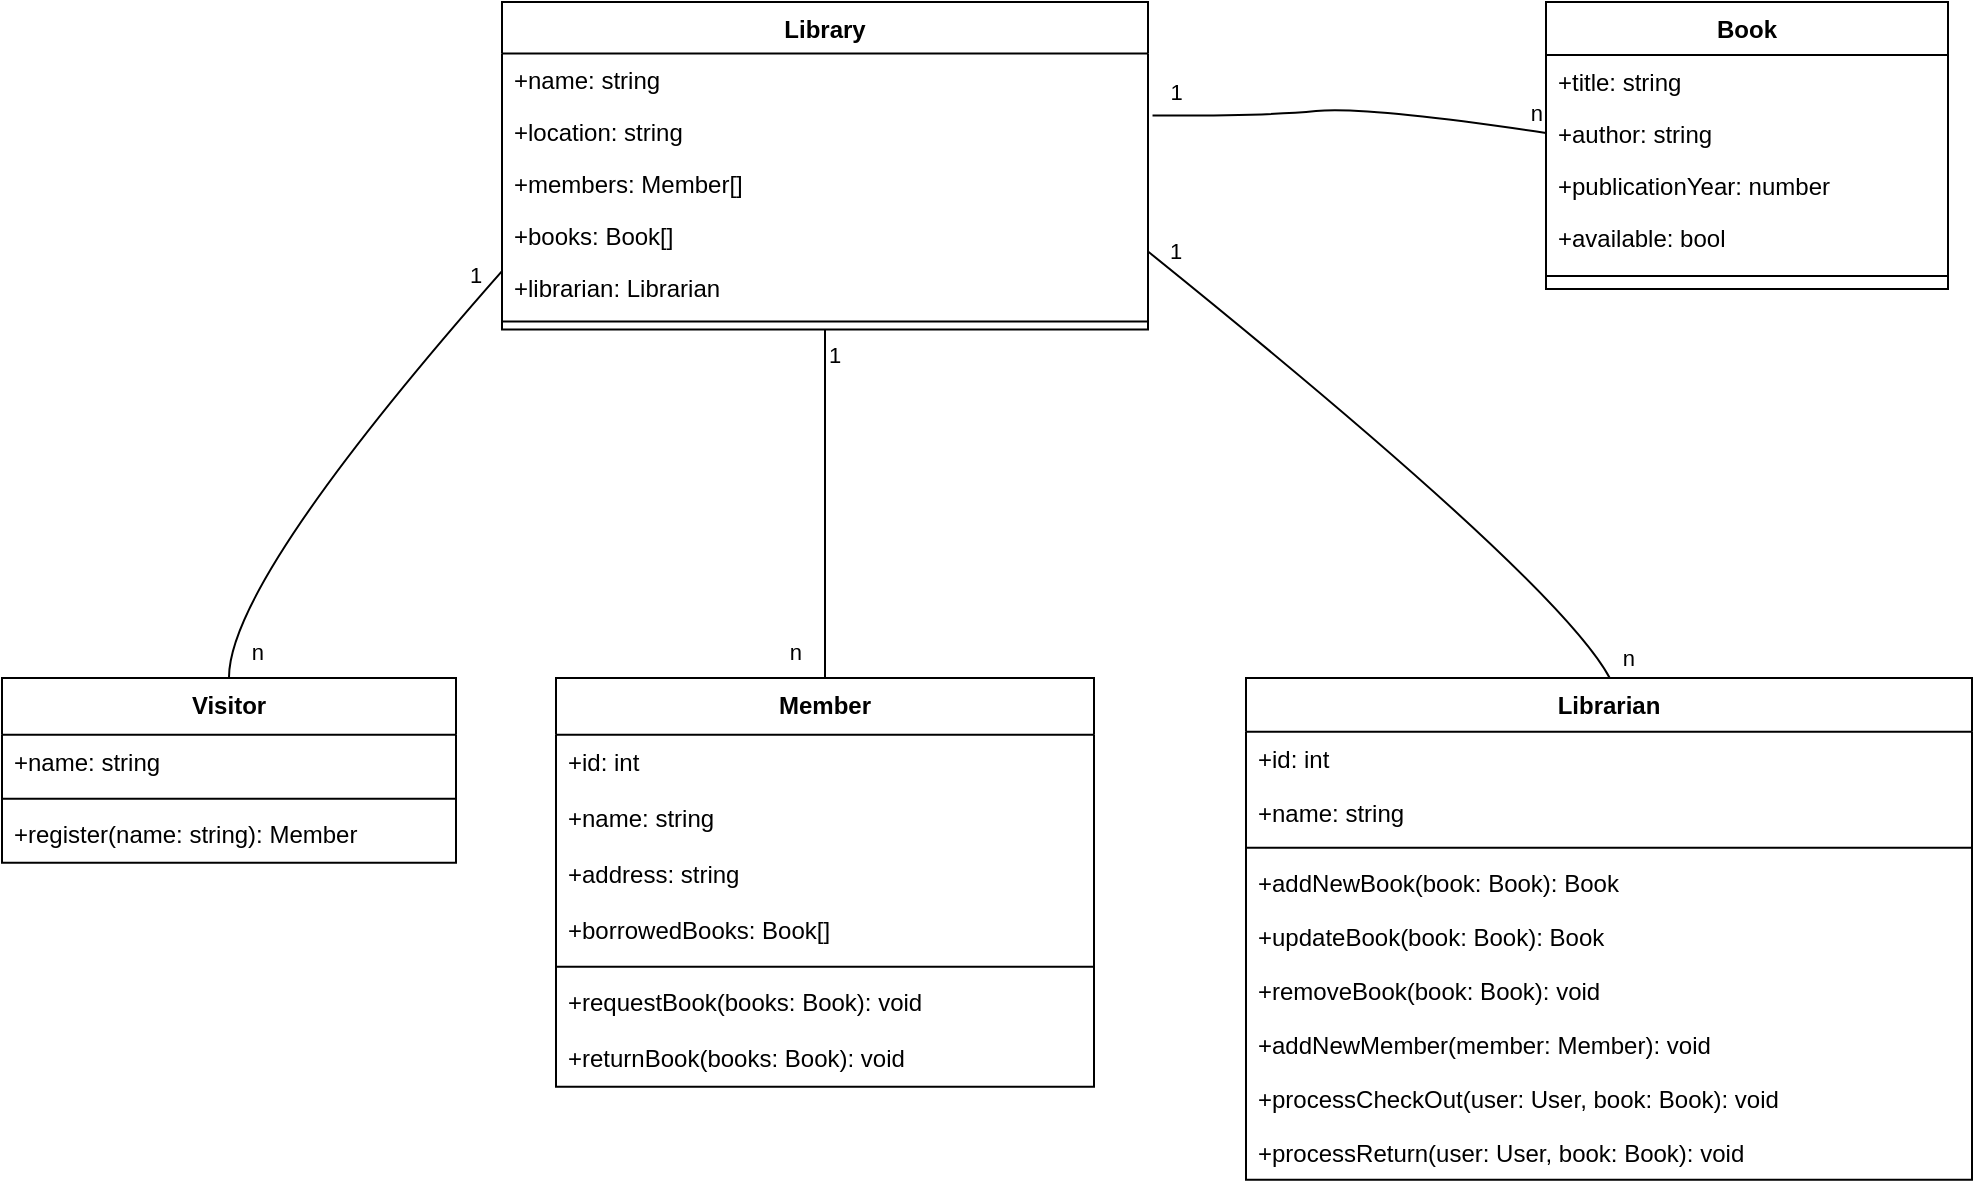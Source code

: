 <mxfile version="21.6.6" type="device">
  <diagram name="Page-1" id="HVxOONhlEIGFgf3GUXc8">
    <mxGraphModel dx="934" dy="1326" grid="1" gridSize="10" guides="1" tooltips="1" connect="1" arrows="1" fold="1" page="1" pageScale="1" pageWidth="827" pageHeight="1169" math="0" shadow="0">
      <root>
        <mxCell id="0" />
        <mxCell id="1" parent="0" />
        <mxCell id="2" value="Library" style="swimlane;fontStyle=1;align=center;verticalAlign=top;childLayout=stackLayout;horizontal=1;startSize=25.7;horizontalStack=0;resizeParent=1;resizeParentMax=0;resizeLast=0;collapsible=0;marginBottom=0;" parent="1" vertex="1">
          <mxGeometry x="258" y="8" width="323" height="163.7" as="geometry" />
        </mxCell>
        <mxCell id="3" value="+name: string" style="text;strokeColor=none;fillColor=none;align=left;verticalAlign=top;spacingLeft=4;spacingRight=4;overflow=hidden;rotatable=0;points=[[0,0.5],[1,0.5]];portConstraint=eastwest;" parent="2" vertex="1">
          <mxGeometry y="25.7" width="323" height="26" as="geometry" />
        </mxCell>
        <mxCell id="4" value="+location: string" style="text;strokeColor=none;fillColor=none;align=left;verticalAlign=top;spacingLeft=4;spacingRight=4;overflow=hidden;rotatable=0;points=[[0,0.5],[1,0.5]];portConstraint=eastwest;" parent="2" vertex="1">
          <mxGeometry y="51.7" width="323" height="26" as="geometry" />
        </mxCell>
        <mxCell id="Ira-WNJIvOS8Dviq5nZ5-63" value="+members: Member[]" style="text;strokeColor=none;fillColor=none;align=left;verticalAlign=top;spacingLeft=4;spacingRight=4;overflow=hidden;rotatable=0;points=[[0,0.5],[1,0.5]];portConstraint=eastwest;" vertex="1" parent="2">
          <mxGeometry y="77.7" width="323" height="26" as="geometry" />
        </mxCell>
        <mxCell id="Ira-WNJIvOS8Dviq5nZ5-49" value="+books: Book[]" style="text;strokeColor=none;fillColor=none;align=left;verticalAlign=top;spacingLeft=4;spacingRight=4;overflow=hidden;rotatable=0;points=[[0,0.5],[1,0.5]];portConstraint=eastwest;" vertex="1" parent="2">
          <mxGeometry y="103.7" width="323" height="26" as="geometry" />
        </mxCell>
        <mxCell id="Ira-WNJIvOS8Dviq5nZ5-64" value="+librarian: Librarian" style="text;strokeColor=none;fillColor=none;align=left;verticalAlign=top;spacingLeft=4;spacingRight=4;overflow=hidden;rotatable=0;points=[[0,0.5],[1,0.5]];portConstraint=eastwest;" vertex="1" parent="2">
          <mxGeometry y="129.7" width="323" height="26" as="geometry" />
        </mxCell>
        <mxCell id="5" style="line;strokeWidth=1;fillColor=none;align=left;verticalAlign=middle;spacingTop=-1;spacingLeft=3;spacingRight=3;rotatable=0;labelPosition=right;points=[];portConstraint=eastwest;strokeColor=inherit;" parent="2" vertex="1">
          <mxGeometry y="155.7" width="323" height="8" as="geometry" />
        </mxCell>
        <mxCell id="13" value="Visitor" style="swimlane;fontStyle=1;align=center;verticalAlign=top;childLayout=stackLayout;horizontal=1;startSize=28.4;horizontalStack=0;resizeParent=1;resizeParentMax=0;resizeLast=0;collapsible=0;marginBottom=0;" parent="1" vertex="1">
          <mxGeometry x="8" y="346" width="227" height="92.4" as="geometry" />
        </mxCell>
        <mxCell id="Ira-WNJIvOS8Dviq5nZ5-58" value="+name: string" style="text;strokeColor=none;fillColor=none;align=left;verticalAlign=top;spacingLeft=4;spacingRight=4;overflow=hidden;rotatable=0;points=[[0,0.5],[1,0.5]];portConstraint=eastwest;" vertex="1" parent="13">
          <mxGeometry y="28.4" width="227" height="28" as="geometry" />
        </mxCell>
        <mxCell id="16" style="line;strokeWidth=1;fillColor=none;align=left;verticalAlign=middle;spacingTop=-1;spacingLeft=3;spacingRight=3;rotatable=0;labelPosition=right;points=[];portConstraint=eastwest;strokeColor=inherit;" parent="13" vertex="1">
          <mxGeometry y="56.4" width="227" height="8" as="geometry" />
        </mxCell>
        <mxCell id="17" value="+register(name: string): Member" style="text;strokeColor=none;fillColor=none;align=left;verticalAlign=top;spacingLeft=4;spacingRight=4;overflow=hidden;rotatable=0;points=[[0,0.5],[1,0.5]];portConstraint=eastwest;" parent="13" vertex="1">
          <mxGeometry y="64.4" width="227" height="28" as="geometry" />
        </mxCell>
        <mxCell id="19" value="Member" style="swimlane;fontStyle=1;align=center;verticalAlign=top;childLayout=stackLayout;horizontal=1;startSize=28.4;horizontalStack=0;resizeParent=1;resizeParentMax=0;resizeLast=0;collapsible=0;marginBottom=0;" parent="1" vertex="1">
          <mxGeometry x="285" y="346" width="269" height="204.4" as="geometry" />
        </mxCell>
        <mxCell id="Ira-WNJIvOS8Dviq5nZ5-61" value="+id: int" style="text;strokeColor=none;fillColor=none;align=left;verticalAlign=top;spacingLeft=4;spacingRight=4;overflow=hidden;rotatable=0;points=[[0,0.5],[1,0.5]];portConstraint=eastwest;" vertex="1" parent="19">
          <mxGeometry y="28.4" width="269" height="28" as="geometry" />
        </mxCell>
        <mxCell id="20" value="+name: string" style="text;strokeColor=none;fillColor=none;align=left;verticalAlign=top;spacingLeft=4;spacingRight=4;overflow=hidden;rotatable=0;points=[[0,0.5],[1,0.5]];portConstraint=eastwest;" parent="19" vertex="1">
          <mxGeometry y="56.4" width="269" height="28" as="geometry" />
        </mxCell>
        <mxCell id="Ira-WNJIvOS8Dviq5nZ5-60" value="+address: string" style="text;strokeColor=none;fillColor=none;align=left;verticalAlign=top;spacingLeft=4;spacingRight=4;overflow=hidden;rotatable=0;points=[[0,0.5],[1,0.5]];portConstraint=eastwest;" vertex="1" parent="19">
          <mxGeometry y="84.4" width="269" height="28" as="geometry" />
        </mxCell>
        <mxCell id="Ira-WNJIvOS8Dviq5nZ5-59" value="+borrowedBooks: Book[]" style="text;strokeColor=none;fillColor=none;align=left;verticalAlign=top;spacingLeft=4;spacingRight=4;overflow=hidden;rotatable=0;points=[[0,0.5],[1,0.5]];portConstraint=eastwest;" vertex="1" parent="19">
          <mxGeometry y="112.4" width="269" height="28" as="geometry" />
        </mxCell>
        <mxCell id="21" style="line;strokeWidth=1;fillColor=none;align=left;verticalAlign=middle;spacingTop=-1;spacingLeft=3;spacingRight=3;rotatable=0;labelPosition=right;points=[];portConstraint=eastwest;strokeColor=inherit;" parent="19" vertex="1">
          <mxGeometry y="140.4" width="269" height="8" as="geometry" />
        </mxCell>
        <mxCell id="22" value="+requestBook(books: Book): void" style="text;strokeColor=none;fillColor=none;align=left;verticalAlign=top;spacingLeft=4;spacingRight=4;overflow=hidden;rotatable=0;points=[[0,0.5],[1,0.5]];portConstraint=eastwest;" parent="19" vertex="1">
          <mxGeometry y="148.4" width="269" height="28" as="geometry" />
        </mxCell>
        <mxCell id="23" value="+returnBook(books: Book): void" style="text;strokeColor=none;fillColor=none;align=left;verticalAlign=top;spacingLeft=4;spacingRight=4;overflow=hidden;rotatable=0;points=[[0,0.5],[1,0.5]];portConstraint=eastwest;" parent="19" vertex="1">
          <mxGeometry y="176.4" width="269" height="28" as="geometry" />
        </mxCell>
        <mxCell id="25" value="Librarian" style="swimlane;fontStyle=1;align=center;verticalAlign=top;childLayout=stackLayout;horizontal=1;startSize=26.857;horizontalStack=0;resizeParent=1;resizeParentMax=0;resizeLast=0;collapsible=0;marginBottom=0;" parent="1" vertex="1">
          <mxGeometry x="630" y="346" width="363" height="250.857" as="geometry" />
        </mxCell>
        <mxCell id="Ira-WNJIvOS8Dviq5nZ5-62" value="+id: int" style="text;strokeColor=none;fillColor=none;align=left;verticalAlign=top;spacingLeft=4;spacingRight=4;overflow=hidden;rotatable=0;points=[[0,0.5],[1,0.5]];portConstraint=eastwest;" vertex="1" parent="25">
          <mxGeometry y="26.857" width="363" height="27" as="geometry" />
        </mxCell>
        <mxCell id="26" value="+name: string" style="text;strokeColor=none;fillColor=none;align=left;verticalAlign=top;spacingLeft=4;spacingRight=4;overflow=hidden;rotatable=0;points=[[0,0.5],[1,0.5]];portConstraint=eastwest;" parent="25" vertex="1">
          <mxGeometry y="53.857" width="363" height="27" as="geometry" />
        </mxCell>
        <mxCell id="27" style="line;strokeWidth=1;fillColor=none;align=left;verticalAlign=middle;spacingTop=-1;spacingLeft=3;spacingRight=3;rotatable=0;labelPosition=right;points=[];portConstraint=eastwest;strokeColor=inherit;" parent="25" vertex="1">
          <mxGeometry y="80.857" width="363" height="8" as="geometry" />
        </mxCell>
        <mxCell id="28" value="+addNewBook(book: Book): Book" style="text;strokeColor=none;fillColor=none;align=left;verticalAlign=top;spacingLeft=4;spacingRight=4;overflow=hidden;rotatable=0;points=[[0,0.5],[1,0.5]];portConstraint=eastwest;" parent="25" vertex="1">
          <mxGeometry y="88.857" width="363" height="27" as="geometry" />
        </mxCell>
        <mxCell id="Ira-WNJIvOS8Dviq5nZ5-50" value="+updateBook(book: Book): Book" style="text;strokeColor=none;fillColor=none;align=left;verticalAlign=top;spacingLeft=4;spacingRight=4;overflow=hidden;rotatable=0;points=[[0,0.5],[1,0.5]];portConstraint=eastwest;" vertex="1" parent="25">
          <mxGeometry y="115.857" width="363" height="27" as="geometry" />
        </mxCell>
        <mxCell id="29" value="+removeBook(book: Book): void" style="text;strokeColor=none;fillColor=none;align=left;verticalAlign=top;spacingLeft=4;spacingRight=4;overflow=hidden;rotatable=0;points=[[0,0.5],[1,0.5]];portConstraint=eastwest;" parent="25" vertex="1">
          <mxGeometry y="142.857" width="363" height="27" as="geometry" />
        </mxCell>
        <mxCell id="Ira-WNJIvOS8Dviq5nZ5-65" value="+addNewMember(member: Member): void" style="text;strokeColor=none;fillColor=none;align=left;verticalAlign=top;spacingLeft=4;spacingRight=4;overflow=hidden;rotatable=0;points=[[0,0.5],[1,0.5]];portConstraint=eastwest;" vertex="1" parent="25">
          <mxGeometry y="169.857" width="363" height="27" as="geometry" />
        </mxCell>
        <mxCell id="31" value="+processCheckOut(user: User, book: Book): void" style="text;strokeColor=none;fillColor=none;align=left;verticalAlign=top;spacingLeft=4;spacingRight=4;overflow=hidden;rotatable=0;points=[[0,0.5],[1,0.5]];portConstraint=eastwest;" parent="25" vertex="1">
          <mxGeometry y="196.857" width="363" height="27" as="geometry" />
        </mxCell>
        <mxCell id="32" value="+processReturn(user: User, book: Book): void" style="text;strokeColor=none;fillColor=none;align=left;verticalAlign=top;spacingLeft=4;spacingRight=4;overflow=hidden;rotatable=0;points=[[0,0.5],[1,0.5]];portConstraint=eastwest;" parent="25" vertex="1">
          <mxGeometry y="223.857" width="363" height="27" as="geometry" />
        </mxCell>
        <mxCell id="33" value="Book" style="swimlane;fontStyle=1;align=center;verticalAlign=top;childLayout=stackLayout;horizontal=1;startSize=26.444;horizontalStack=0;resizeParent=1;resizeParentMax=0;resizeLast=0;collapsible=0;marginBottom=0;" parent="1" vertex="1">
          <mxGeometry x="780" y="8" width="201" height="143.444" as="geometry" />
        </mxCell>
        <mxCell id="34" value="+title: string" style="text;strokeColor=none;fillColor=none;align=left;verticalAlign=top;spacingLeft=4;spacingRight=4;overflow=hidden;rotatable=0;points=[[0,0.5],[1,0.5]];portConstraint=eastwest;" parent="33" vertex="1">
          <mxGeometry y="26.444" width="201" height="26" as="geometry" />
        </mxCell>
        <mxCell id="35" value="+author: string" style="text;strokeColor=none;fillColor=none;align=left;verticalAlign=top;spacingLeft=4;spacingRight=4;overflow=hidden;rotatable=0;points=[[0,0.5],[1,0.5]];portConstraint=eastwest;" parent="33" vertex="1">
          <mxGeometry y="52.444" width="201" height="26" as="geometry" />
        </mxCell>
        <mxCell id="Ira-WNJIvOS8Dviq5nZ5-51" value="+publicationYear: number" style="text;strokeColor=none;fillColor=none;align=left;verticalAlign=top;spacingLeft=4;spacingRight=4;overflow=hidden;rotatable=0;points=[[0,0.5],[1,0.5]];portConstraint=eastwest;" vertex="1" parent="33">
          <mxGeometry y="78.444" width="201" height="26" as="geometry" />
        </mxCell>
        <mxCell id="36" value="+available: bool" style="text;strokeColor=none;fillColor=none;align=left;verticalAlign=top;spacingLeft=4;spacingRight=4;overflow=hidden;rotatable=0;points=[[0,0.5],[1,0.5]];portConstraint=eastwest;" parent="33" vertex="1">
          <mxGeometry y="104.444" width="201" height="26" as="geometry" />
        </mxCell>
        <mxCell id="37" style="line;strokeWidth=1;fillColor=none;align=left;verticalAlign=middle;spacingTop=-1;spacingLeft=3;spacingRight=3;rotatable=0;labelPosition=right;points=[];portConstraint=eastwest;strokeColor=inherit;" parent="33" vertex="1">
          <mxGeometry y="130.444" width="201" height="13" as="geometry" />
        </mxCell>
        <mxCell id="38" value="" style="curved=1;startArrow=none;endArrow=none;exitX=0.0;exitY=0.822;entryX=0.5;entryY=0;" parent="1" source="2" target="13" edge="1">
          <mxGeometry relative="1" as="geometry">
            <Array as="points">
              <mxPoint x="121" y="298" />
            </Array>
          </mxGeometry>
        </mxCell>
        <mxCell id="39" value="1" style="edgeLabel;resizable=0;align=left;verticalAlign=top;" parent="38" vertex="1">
          <mxGeometry x="-1" relative="1" as="geometry">
            <mxPoint x="-18" y="-11" as="offset" />
          </mxGeometry>
        </mxCell>
        <mxCell id="40" value="n" style="edgeLabel;resizable=0;align=right;verticalAlign=top;" parent="38" vertex="1">
          <mxGeometry x="1" relative="1" as="geometry">
            <mxPoint x="19" y="-26" as="offset" />
          </mxGeometry>
        </mxCell>
        <mxCell id="41" value="" style="curved=1;startArrow=none;endArrow=none;exitX=0.5;exitY=1;entryX=0.5;entryY=0;" parent="1" source="2" target="19" edge="1">
          <mxGeometry relative="1" as="geometry">
            <Array as="points" />
          </mxGeometry>
        </mxCell>
        <mxCell id="42" value="1" style="edgeLabel;resizable=0;align=left;verticalAlign=top;" parent="41" vertex="1">
          <mxGeometry x="-1" relative="1" as="geometry" />
        </mxCell>
        <mxCell id="43" value="n" style="edgeLabel;resizable=0;align=right;verticalAlign=top;" parent="41" vertex="1">
          <mxGeometry x="1" relative="1" as="geometry">
            <mxPoint x="-10" y="-26" as="offset" />
          </mxGeometry>
        </mxCell>
        <mxCell id="44" value="" style="curved=1;startArrow=none;endArrow=none;exitX=1.0;exitY=0.762;entryX=0.501;entryY=0;" parent="1" source="2" target="25" edge="1">
          <mxGeometry relative="1" as="geometry">
            <Array as="points">
              <mxPoint x="786" y="298" />
            </Array>
          </mxGeometry>
        </mxCell>
        <mxCell id="45" value="1" style="edgeLabel;resizable=0;align=left;verticalAlign=top;" parent="44" vertex="1">
          <mxGeometry x="-1" relative="1" as="geometry">
            <mxPoint x="9" y="-13" as="offset" />
          </mxGeometry>
        </mxCell>
        <mxCell id="46" value="n" style="edgeLabel;resizable=0;align=right;verticalAlign=top;" parent="44" vertex="1">
          <mxGeometry x="1" relative="1" as="geometry">
            <mxPoint x="14" y="-23" as="offset" />
          </mxGeometry>
        </mxCell>
        <mxCell id="Ira-WNJIvOS8Dviq5nZ5-55" value="" style="curved=1;startArrow=none;endArrow=none;exitX=1.007;exitY=0.195;entryX=0;entryY=0.5;entryDx=0;entryDy=0;exitDx=0;exitDy=0;exitPerimeter=0;" edge="1" parent="1" source="4" target="35">
          <mxGeometry relative="1" as="geometry">
            <Array as="points">
              <mxPoint x="640" y="65" />
              <mxPoint x="690" y="60" />
            </Array>
            <mxPoint x="601" y="133" as="sourcePoint" />
            <mxPoint x="832" y="366" as="targetPoint" />
          </mxGeometry>
        </mxCell>
        <mxCell id="Ira-WNJIvOS8Dviq5nZ5-56" value="1" style="edgeLabel;resizable=0;align=left;verticalAlign=top;" vertex="1" parent="Ira-WNJIvOS8Dviq5nZ5-55">
          <mxGeometry x="-1" relative="1" as="geometry">
            <mxPoint x="7" y="-25" as="offset" />
          </mxGeometry>
        </mxCell>
        <mxCell id="Ira-WNJIvOS8Dviq5nZ5-57" value="n" style="edgeLabel;resizable=0;align=right;verticalAlign=top;" vertex="1" parent="Ira-WNJIvOS8Dviq5nZ5-55">
          <mxGeometry x="1" relative="1" as="geometry">
            <mxPoint y="-23" as="offset" />
          </mxGeometry>
        </mxCell>
      </root>
    </mxGraphModel>
  </diagram>
</mxfile>
